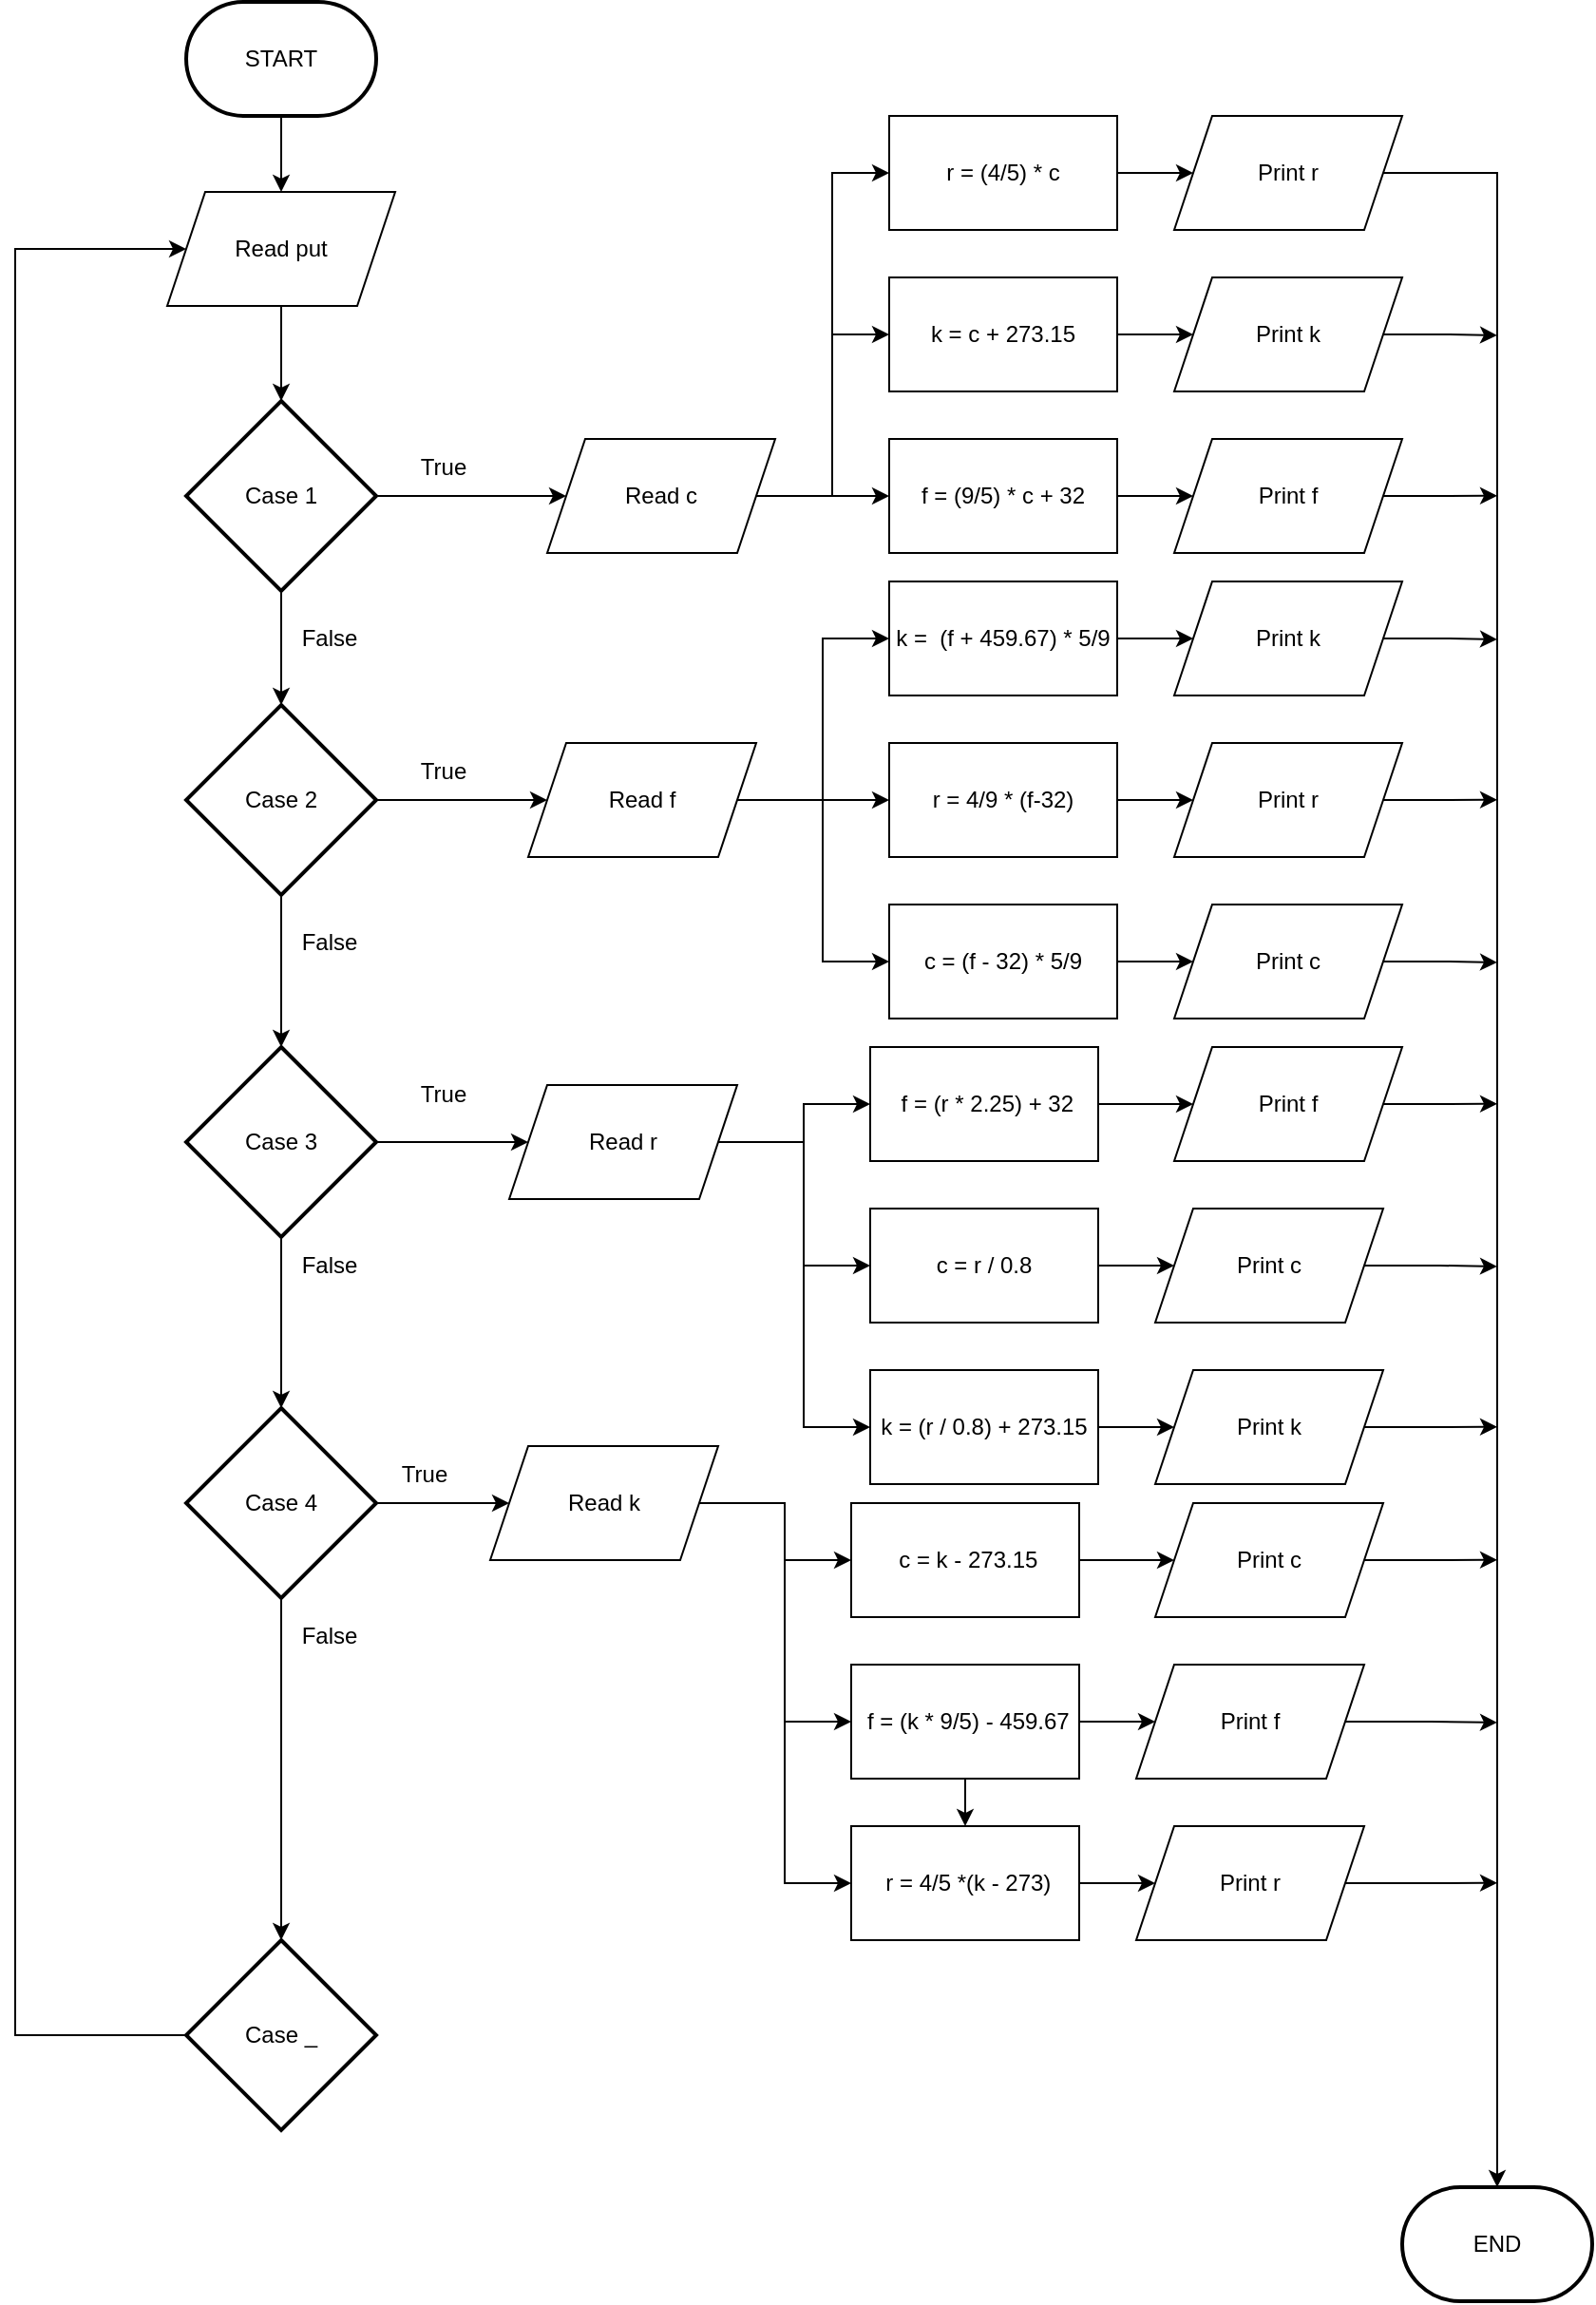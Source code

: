 <mxfile version="24.8.0">
  <diagram name="Page-1" id="KETunvzwIfT7Efz8NksR">
    <mxGraphModel dx="1500" dy="1896" grid="1" gridSize="10" guides="1" tooltips="1" connect="1" arrows="1" fold="1" page="1" pageScale="1" pageWidth="850" pageHeight="1100" math="0" shadow="0">
      <root>
        <mxCell id="0" />
        <mxCell id="1" parent="0" />
        <mxCell id="bxwaDfBkpvu-U7tmfd5J-23" value="" style="edgeStyle=orthogonalEdgeStyle;rounded=0;orthogonalLoop=1;jettySize=auto;html=1;" edge="1" parent="1" source="bxwaDfBkpvu-U7tmfd5J-1" target="bxwaDfBkpvu-U7tmfd5J-22">
          <mxGeometry relative="1" as="geometry" />
        </mxCell>
        <mxCell id="bxwaDfBkpvu-U7tmfd5J-1" value="START" style="strokeWidth=2;html=1;shape=mxgraph.flowchart.terminator;whiteSpace=wrap;" vertex="1" parent="1">
          <mxGeometry x="160" y="-70" width="100" height="60" as="geometry" />
        </mxCell>
        <mxCell id="bxwaDfBkpvu-U7tmfd5J-30" style="edgeStyle=orthogonalEdgeStyle;rounded=0;orthogonalLoop=1;jettySize=auto;html=1;exitX=1;exitY=0.5;exitDx=0;exitDy=0;entryX=0;entryY=0.5;entryDx=0;entryDy=0;" edge="1" parent="1" source="bxwaDfBkpvu-U7tmfd5J-5" target="bxwaDfBkpvu-U7tmfd5J-8">
          <mxGeometry relative="1" as="geometry" />
        </mxCell>
        <mxCell id="bxwaDfBkpvu-U7tmfd5J-32" style="edgeStyle=orthogonalEdgeStyle;rounded=0;orthogonalLoop=1;jettySize=auto;html=1;exitX=1;exitY=0.5;exitDx=0;exitDy=0;entryX=0;entryY=0.5;entryDx=0;entryDy=0;" edge="1" parent="1" source="bxwaDfBkpvu-U7tmfd5J-5" target="bxwaDfBkpvu-U7tmfd5J-9">
          <mxGeometry relative="1" as="geometry" />
        </mxCell>
        <mxCell id="bxwaDfBkpvu-U7tmfd5J-33" value="" style="edgeStyle=orthogonalEdgeStyle;rounded=0;orthogonalLoop=1;jettySize=auto;html=1;entryX=0;entryY=0.5;entryDx=0;entryDy=0;" edge="1" parent="1" source="bxwaDfBkpvu-U7tmfd5J-5" target="bxwaDfBkpvu-U7tmfd5J-6">
          <mxGeometry relative="1" as="geometry" />
        </mxCell>
        <mxCell id="bxwaDfBkpvu-U7tmfd5J-5" value="Read c" style="shape=parallelogram;perimeter=parallelogramPerimeter;whiteSpace=wrap;html=1;fixedSize=1;" vertex="1" parent="1">
          <mxGeometry x="350" y="160" width="120" height="60" as="geometry" />
        </mxCell>
        <mxCell id="bxwaDfBkpvu-U7tmfd5J-13" value="" style="edgeStyle=orthogonalEdgeStyle;rounded=0;orthogonalLoop=1;jettySize=auto;html=1;" edge="1" parent="1" source="bxwaDfBkpvu-U7tmfd5J-6" target="bxwaDfBkpvu-U7tmfd5J-12">
          <mxGeometry relative="1" as="geometry" />
        </mxCell>
        <mxCell id="bxwaDfBkpvu-U7tmfd5J-6" value="k = c + 273.15" style="rounded=0;whiteSpace=wrap;html=1;" vertex="1" parent="1">
          <mxGeometry x="530" y="75" width="120" height="60" as="geometry" />
        </mxCell>
        <mxCell id="bxwaDfBkpvu-U7tmfd5J-16" value="" style="edgeStyle=orthogonalEdgeStyle;rounded=0;orthogonalLoop=1;jettySize=auto;html=1;" edge="1" parent="1" source="bxwaDfBkpvu-U7tmfd5J-8" target="bxwaDfBkpvu-U7tmfd5J-15">
          <mxGeometry relative="1" as="geometry" />
        </mxCell>
        <mxCell id="bxwaDfBkpvu-U7tmfd5J-8" value="r = (4/5) * c" style="rounded=0;whiteSpace=wrap;html=1;" vertex="1" parent="1">
          <mxGeometry x="530" y="-10" width="120" height="60" as="geometry" />
        </mxCell>
        <mxCell id="bxwaDfBkpvu-U7tmfd5J-17" value="" style="edgeStyle=orthogonalEdgeStyle;rounded=0;orthogonalLoop=1;jettySize=auto;html=1;" edge="1" parent="1" source="bxwaDfBkpvu-U7tmfd5J-9" target="bxwaDfBkpvu-U7tmfd5J-14">
          <mxGeometry relative="1" as="geometry" />
        </mxCell>
        <mxCell id="bxwaDfBkpvu-U7tmfd5J-9" value="f = (9/5) * c + 32" style="rounded=0;whiteSpace=wrap;html=1;" vertex="1" parent="1">
          <mxGeometry x="530" y="160" width="120" height="60" as="geometry" />
        </mxCell>
        <mxCell id="bxwaDfBkpvu-U7tmfd5J-99" style="edgeStyle=orthogonalEdgeStyle;rounded=0;orthogonalLoop=1;jettySize=auto;html=1;exitX=1;exitY=0.5;exitDx=0;exitDy=0;" edge="1" parent="1" source="bxwaDfBkpvu-U7tmfd5J-12">
          <mxGeometry relative="1" as="geometry">
            <mxPoint x="850" y="105.444" as="targetPoint" />
          </mxGeometry>
        </mxCell>
        <mxCell id="bxwaDfBkpvu-U7tmfd5J-12" value="Print k" style="shape=parallelogram;perimeter=parallelogramPerimeter;whiteSpace=wrap;html=1;fixedSize=1;" vertex="1" parent="1">
          <mxGeometry x="680" y="75" width="120" height="60" as="geometry" />
        </mxCell>
        <mxCell id="bxwaDfBkpvu-U7tmfd5J-100" style="edgeStyle=orthogonalEdgeStyle;rounded=0;orthogonalLoop=1;jettySize=auto;html=1;exitX=1;exitY=0.5;exitDx=0;exitDy=0;" edge="1" parent="1" source="bxwaDfBkpvu-U7tmfd5J-14">
          <mxGeometry relative="1" as="geometry">
            <mxPoint x="850" y="189.889" as="targetPoint" />
          </mxGeometry>
        </mxCell>
        <mxCell id="bxwaDfBkpvu-U7tmfd5J-14" value="Print f" style="shape=parallelogram;perimeter=parallelogramPerimeter;whiteSpace=wrap;html=1;fixedSize=1;" vertex="1" parent="1">
          <mxGeometry x="680" y="160" width="120" height="60" as="geometry" />
        </mxCell>
        <mxCell id="bxwaDfBkpvu-U7tmfd5J-15" value="Print r" style="shape=parallelogram;perimeter=parallelogramPerimeter;whiteSpace=wrap;html=1;fixedSize=1;" vertex="1" parent="1">
          <mxGeometry x="680" y="-10" width="120" height="60" as="geometry" />
        </mxCell>
        <mxCell id="bxwaDfBkpvu-U7tmfd5J-25" value="" style="edgeStyle=orthogonalEdgeStyle;rounded=0;orthogonalLoop=1;jettySize=auto;html=1;" edge="1" parent="1" source="bxwaDfBkpvu-U7tmfd5J-22">
          <mxGeometry relative="1" as="geometry">
            <mxPoint x="210" y="140" as="targetPoint" />
          </mxGeometry>
        </mxCell>
        <mxCell id="bxwaDfBkpvu-U7tmfd5J-22" value="Read put" style="shape=parallelogram;perimeter=parallelogramPerimeter;whiteSpace=wrap;html=1;fixedSize=1;" vertex="1" parent="1">
          <mxGeometry x="150" y="30" width="120" height="60" as="geometry" />
        </mxCell>
        <mxCell id="bxwaDfBkpvu-U7tmfd5J-27" style="edgeStyle=orthogonalEdgeStyle;rounded=0;orthogonalLoop=1;jettySize=auto;html=1;exitX=1;exitY=0.5;exitDx=0;exitDy=0;exitPerimeter=0;" edge="1" parent="1" source="bxwaDfBkpvu-U7tmfd5J-26" target="bxwaDfBkpvu-U7tmfd5J-5">
          <mxGeometry relative="1" as="geometry" />
        </mxCell>
        <mxCell id="bxwaDfBkpvu-U7tmfd5J-34" value="" style="edgeStyle=orthogonalEdgeStyle;rounded=0;orthogonalLoop=1;jettySize=auto;html=1;" edge="1" parent="1" source="bxwaDfBkpvu-U7tmfd5J-26" target="bxwaDfBkpvu-U7tmfd5J-29">
          <mxGeometry relative="1" as="geometry" />
        </mxCell>
        <mxCell id="bxwaDfBkpvu-U7tmfd5J-26" value="Case 1" style="strokeWidth=2;html=1;shape=mxgraph.flowchart.decision;whiteSpace=wrap;" vertex="1" parent="1">
          <mxGeometry x="160" y="140" width="100" height="100" as="geometry" />
        </mxCell>
        <mxCell id="bxwaDfBkpvu-U7tmfd5J-28" value="True" style="text;html=1;align=center;verticalAlign=middle;resizable=0;points=[];autosize=1;strokeColor=none;fillColor=none;" vertex="1" parent="1">
          <mxGeometry x="270" y="160" width="50" height="30" as="geometry" />
        </mxCell>
        <mxCell id="bxwaDfBkpvu-U7tmfd5J-49" value="" style="edgeStyle=orthogonalEdgeStyle;rounded=0;orthogonalLoop=1;jettySize=auto;html=1;" edge="1" parent="1" source="bxwaDfBkpvu-U7tmfd5J-29" target="bxwaDfBkpvu-U7tmfd5J-39">
          <mxGeometry relative="1" as="geometry" />
        </mxCell>
        <mxCell id="bxwaDfBkpvu-U7tmfd5J-51" value="" style="edgeStyle=orthogonalEdgeStyle;rounded=0;orthogonalLoop=1;jettySize=auto;html=1;" edge="1" parent="1" source="bxwaDfBkpvu-U7tmfd5J-29" target="bxwaDfBkpvu-U7tmfd5J-50">
          <mxGeometry relative="1" as="geometry" />
        </mxCell>
        <mxCell id="bxwaDfBkpvu-U7tmfd5J-29" value="Case 2" style="strokeWidth=2;html=1;shape=mxgraph.flowchart.decision;whiteSpace=wrap;" vertex="1" parent="1">
          <mxGeometry x="160" y="300" width="100" height="100" as="geometry" />
        </mxCell>
        <mxCell id="bxwaDfBkpvu-U7tmfd5J-35" value="False" style="text;html=1;align=center;verticalAlign=middle;resizable=0;points=[];autosize=1;strokeColor=none;fillColor=none;" vertex="1" parent="1">
          <mxGeometry x="210" y="250" width="50" height="30" as="geometry" />
        </mxCell>
        <mxCell id="bxwaDfBkpvu-U7tmfd5J-36" style="edgeStyle=orthogonalEdgeStyle;rounded=0;orthogonalLoop=1;jettySize=auto;html=1;exitX=1;exitY=0.5;exitDx=0;exitDy=0;entryX=0;entryY=0.5;entryDx=0;entryDy=0;" edge="1" parent="1" source="bxwaDfBkpvu-U7tmfd5J-39" target="bxwaDfBkpvu-U7tmfd5J-43">
          <mxGeometry relative="1" as="geometry" />
        </mxCell>
        <mxCell id="bxwaDfBkpvu-U7tmfd5J-37" style="edgeStyle=orthogonalEdgeStyle;rounded=0;orthogonalLoop=1;jettySize=auto;html=1;exitX=1;exitY=0.5;exitDx=0;exitDy=0;entryX=0;entryY=0.5;entryDx=0;entryDy=0;" edge="1" parent="1" source="bxwaDfBkpvu-U7tmfd5J-39" target="bxwaDfBkpvu-U7tmfd5J-45">
          <mxGeometry relative="1" as="geometry" />
        </mxCell>
        <mxCell id="bxwaDfBkpvu-U7tmfd5J-38" value="" style="edgeStyle=orthogonalEdgeStyle;rounded=0;orthogonalLoop=1;jettySize=auto;html=1;entryX=0;entryY=0.5;entryDx=0;entryDy=0;" edge="1" parent="1" source="bxwaDfBkpvu-U7tmfd5J-39" target="bxwaDfBkpvu-U7tmfd5J-41">
          <mxGeometry relative="1" as="geometry" />
        </mxCell>
        <mxCell id="bxwaDfBkpvu-U7tmfd5J-39" value="Read f" style="shape=parallelogram;perimeter=parallelogramPerimeter;whiteSpace=wrap;html=1;fixedSize=1;" vertex="1" parent="1">
          <mxGeometry x="340" y="320" width="120" height="60" as="geometry" />
        </mxCell>
        <mxCell id="bxwaDfBkpvu-U7tmfd5J-40" value="" style="edgeStyle=orthogonalEdgeStyle;rounded=0;orthogonalLoop=1;jettySize=auto;html=1;" edge="1" parent="1" source="bxwaDfBkpvu-U7tmfd5J-41" target="bxwaDfBkpvu-U7tmfd5J-46">
          <mxGeometry relative="1" as="geometry" />
        </mxCell>
        <mxCell id="bxwaDfBkpvu-U7tmfd5J-41" value="r = 4/9 * (f-32)" style="rounded=0;whiteSpace=wrap;html=1;" vertex="1" parent="1">
          <mxGeometry x="530" y="320" width="120" height="60" as="geometry" />
        </mxCell>
        <mxCell id="bxwaDfBkpvu-U7tmfd5J-42" value="" style="edgeStyle=orthogonalEdgeStyle;rounded=0;orthogonalLoop=1;jettySize=auto;html=1;" edge="1" parent="1" source="bxwaDfBkpvu-U7tmfd5J-43" target="bxwaDfBkpvu-U7tmfd5J-48">
          <mxGeometry relative="1" as="geometry" />
        </mxCell>
        <mxCell id="bxwaDfBkpvu-U7tmfd5J-43" value="k =&amp;nbsp; (f + 459.67) * 5/9" style="rounded=0;whiteSpace=wrap;html=1;" vertex="1" parent="1">
          <mxGeometry x="530" y="235" width="120" height="60" as="geometry" />
        </mxCell>
        <mxCell id="bxwaDfBkpvu-U7tmfd5J-44" value="" style="edgeStyle=orthogonalEdgeStyle;rounded=0;orthogonalLoop=1;jettySize=auto;html=1;" edge="1" parent="1" source="bxwaDfBkpvu-U7tmfd5J-45" target="bxwaDfBkpvu-U7tmfd5J-47">
          <mxGeometry relative="1" as="geometry" />
        </mxCell>
        <mxCell id="bxwaDfBkpvu-U7tmfd5J-45" value="c = (f - 32) * 5/9" style="rounded=0;whiteSpace=wrap;html=1;" vertex="1" parent="1">
          <mxGeometry x="530" y="405" width="120" height="60" as="geometry" />
        </mxCell>
        <mxCell id="bxwaDfBkpvu-U7tmfd5J-104" style="edgeStyle=orthogonalEdgeStyle;rounded=0;orthogonalLoop=1;jettySize=auto;html=1;exitX=1;exitY=0.5;exitDx=0;exitDy=0;" edge="1" parent="1" source="bxwaDfBkpvu-U7tmfd5J-46">
          <mxGeometry relative="1" as="geometry">
            <mxPoint x="850" y="349.889" as="targetPoint" />
          </mxGeometry>
        </mxCell>
        <mxCell id="bxwaDfBkpvu-U7tmfd5J-46" value="Print r" style="shape=parallelogram;perimeter=parallelogramPerimeter;whiteSpace=wrap;html=1;fixedSize=1;" vertex="1" parent="1">
          <mxGeometry x="680" y="320" width="120" height="60" as="geometry" />
        </mxCell>
        <mxCell id="bxwaDfBkpvu-U7tmfd5J-105" style="edgeStyle=orthogonalEdgeStyle;rounded=0;orthogonalLoop=1;jettySize=auto;html=1;exitX=1;exitY=0.5;exitDx=0;exitDy=0;" edge="1" parent="1" source="bxwaDfBkpvu-U7tmfd5J-47">
          <mxGeometry relative="1" as="geometry">
            <mxPoint x="850" y="435.444" as="targetPoint" />
          </mxGeometry>
        </mxCell>
        <mxCell id="bxwaDfBkpvu-U7tmfd5J-47" value="Print c" style="shape=parallelogram;perimeter=parallelogramPerimeter;whiteSpace=wrap;html=1;fixedSize=1;" vertex="1" parent="1">
          <mxGeometry x="680" y="405" width="120" height="60" as="geometry" />
        </mxCell>
        <mxCell id="bxwaDfBkpvu-U7tmfd5J-103" style="edgeStyle=orthogonalEdgeStyle;rounded=0;orthogonalLoop=1;jettySize=auto;html=1;exitX=1;exitY=0.5;exitDx=0;exitDy=0;" edge="1" parent="1" source="bxwaDfBkpvu-U7tmfd5J-48">
          <mxGeometry relative="1" as="geometry">
            <mxPoint x="850" y="265.444" as="targetPoint" />
          </mxGeometry>
        </mxCell>
        <mxCell id="bxwaDfBkpvu-U7tmfd5J-48" value="Print k" style="shape=parallelogram;perimeter=parallelogramPerimeter;whiteSpace=wrap;html=1;fixedSize=1;" vertex="1" parent="1">
          <mxGeometry x="680" y="235" width="120" height="60" as="geometry" />
        </mxCell>
        <mxCell id="bxwaDfBkpvu-U7tmfd5J-79" value="" style="edgeStyle=orthogonalEdgeStyle;rounded=0;orthogonalLoop=1;jettySize=auto;html=1;" edge="1" parent="1" source="bxwaDfBkpvu-U7tmfd5J-50" target="bxwaDfBkpvu-U7tmfd5J-69">
          <mxGeometry relative="1" as="geometry" />
        </mxCell>
        <mxCell id="bxwaDfBkpvu-U7tmfd5J-50" value="Case 3" style="strokeWidth=2;html=1;shape=mxgraph.flowchart.decision;whiteSpace=wrap;" vertex="1" parent="1">
          <mxGeometry x="160" y="480" width="100" height="100" as="geometry" />
        </mxCell>
        <mxCell id="bxwaDfBkpvu-U7tmfd5J-66" style="edgeStyle=orthogonalEdgeStyle;rounded=0;orthogonalLoop=1;jettySize=auto;html=1;exitX=1;exitY=0.5;exitDx=0;exitDy=0;entryX=0;entryY=0.5;entryDx=0;entryDy=0;" edge="1" parent="1" source="bxwaDfBkpvu-U7tmfd5J-69" target="bxwaDfBkpvu-U7tmfd5J-73">
          <mxGeometry relative="1" as="geometry" />
        </mxCell>
        <mxCell id="bxwaDfBkpvu-U7tmfd5J-67" style="edgeStyle=orthogonalEdgeStyle;rounded=0;orthogonalLoop=1;jettySize=auto;html=1;exitX=1;exitY=0.5;exitDx=0;exitDy=0;entryX=0;entryY=0.5;entryDx=0;entryDy=0;" edge="1" parent="1" source="bxwaDfBkpvu-U7tmfd5J-69" target="bxwaDfBkpvu-U7tmfd5J-75">
          <mxGeometry relative="1" as="geometry" />
        </mxCell>
        <mxCell id="bxwaDfBkpvu-U7tmfd5J-68" value="" style="edgeStyle=orthogonalEdgeStyle;rounded=0;orthogonalLoop=1;jettySize=auto;html=1;entryX=0;entryY=0.5;entryDx=0;entryDy=0;" edge="1" parent="1" source="bxwaDfBkpvu-U7tmfd5J-69" target="bxwaDfBkpvu-U7tmfd5J-71">
          <mxGeometry relative="1" as="geometry" />
        </mxCell>
        <mxCell id="bxwaDfBkpvu-U7tmfd5J-69" value="Read r" style="shape=parallelogram;perimeter=parallelogramPerimeter;whiteSpace=wrap;html=1;fixedSize=1;" vertex="1" parent="1">
          <mxGeometry x="330" y="500" width="120" height="60" as="geometry" />
        </mxCell>
        <mxCell id="bxwaDfBkpvu-U7tmfd5J-70" value="" style="edgeStyle=orthogonalEdgeStyle;rounded=0;orthogonalLoop=1;jettySize=auto;html=1;" edge="1" parent="1" source="bxwaDfBkpvu-U7tmfd5J-71" target="bxwaDfBkpvu-U7tmfd5J-76">
          <mxGeometry relative="1" as="geometry" />
        </mxCell>
        <mxCell id="bxwaDfBkpvu-U7tmfd5J-71" value="c = r / 0.8" style="rounded=0;whiteSpace=wrap;html=1;" vertex="1" parent="1">
          <mxGeometry x="520" y="565" width="120" height="60" as="geometry" />
        </mxCell>
        <mxCell id="bxwaDfBkpvu-U7tmfd5J-72" value="" style="edgeStyle=orthogonalEdgeStyle;rounded=0;orthogonalLoop=1;jettySize=auto;html=1;" edge="1" parent="1" source="bxwaDfBkpvu-U7tmfd5J-73" target="bxwaDfBkpvu-U7tmfd5J-78">
          <mxGeometry relative="1" as="geometry" />
        </mxCell>
        <mxCell id="bxwaDfBkpvu-U7tmfd5J-73" value="&amp;nbsp;f = (r * 2.25) + 32" style="rounded=0;whiteSpace=wrap;html=1;" vertex="1" parent="1">
          <mxGeometry x="520" y="480" width="120" height="60" as="geometry" />
        </mxCell>
        <mxCell id="bxwaDfBkpvu-U7tmfd5J-74" value="" style="edgeStyle=orthogonalEdgeStyle;rounded=0;orthogonalLoop=1;jettySize=auto;html=1;" edge="1" parent="1" source="bxwaDfBkpvu-U7tmfd5J-75" target="bxwaDfBkpvu-U7tmfd5J-77">
          <mxGeometry relative="1" as="geometry" />
        </mxCell>
        <mxCell id="bxwaDfBkpvu-U7tmfd5J-75" value="k = (r / 0.8) + 273.15" style="rounded=0;whiteSpace=wrap;html=1;" vertex="1" parent="1">
          <mxGeometry x="520" y="650" width="120" height="60" as="geometry" />
        </mxCell>
        <mxCell id="bxwaDfBkpvu-U7tmfd5J-116" style="edgeStyle=orthogonalEdgeStyle;rounded=0;orthogonalLoop=1;jettySize=auto;html=1;exitX=1;exitY=0.5;exitDx=0;exitDy=0;" edge="1" parent="1" source="bxwaDfBkpvu-U7tmfd5J-76">
          <mxGeometry relative="1" as="geometry">
            <mxPoint x="850" y="595.444" as="targetPoint" />
          </mxGeometry>
        </mxCell>
        <mxCell id="bxwaDfBkpvu-U7tmfd5J-76" value="Print c" style="shape=parallelogram;perimeter=parallelogramPerimeter;whiteSpace=wrap;html=1;fixedSize=1;" vertex="1" parent="1">
          <mxGeometry x="670" y="565" width="120" height="60" as="geometry" />
        </mxCell>
        <mxCell id="bxwaDfBkpvu-U7tmfd5J-117" style="edgeStyle=orthogonalEdgeStyle;rounded=0;orthogonalLoop=1;jettySize=auto;html=1;exitX=1;exitY=0.5;exitDx=0;exitDy=0;" edge="1" parent="1" source="bxwaDfBkpvu-U7tmfd5J-77">
          <mxGeometry relative="1" as="geometry">
            <mxPoint x="850" y="679.889" as="targetPoint" />
          </mxGeometry>
        </mxCell>
        <mxCell id="bxwaDfBkpvu-U7tmfd5J-77" value="Print k" style="shape=parallelogram;perimeter=parallelogramPerimeter;whiteSpace=wrap;html=1;fixedSize=1;" vertex="1" parent="1">
          <mxGeometry x="670" y="650" width="120" height="60" as="geometry" />
        </mxCell>
        <mxCell id="bxwaDfBkpvu-U7tmfd5J-115" style="edgeStyle=orthogonalEdgeStyle;rounded=0;orthogonalLoop=1;jettySize=auto;html=1;exitX=1;exitY=0.5;exitDx=0;exitDy=0;" edge="1" parent="1" source="bxwaDfBkpvu-U7tmfd5J-78">
          <mxGeometry relative="1" as="geometry">
            <mxPoint x="850" y="509.889" as="targetPoint" />
          </mxGeometry>
        </mxCell>
        <mxCell id="bxwaDfBkpvu-U7tmfd5J-78" value="Print f" style="shape=parallelogram;perimeter=parallelogramPerimeter;whiteSpace=wrap;html=1;fixedSize=1;" vertex="1" parent="1">
          <mxGeometry x="680" y="480" width="120" height="60" as="geometry" />
        </mxCell>
        <mxCell id="bxwaDfBkpvu-U7tmfd5J-95" value="" style="edgeStyle=orthogonalEdgeStyle;rounded=0;orthogonalLoop=1;jettySize=auto;html=1;" edge="1" parent="1" source="bxwaDfBkpvu-U7tmfd5J-80" target="bxwaDfBkpvu-U7tmfd5J-85">
          <mxGeometry relative="1" as="geometry" />
        </mxCell>
        <mxCell id="bxwaDfBkpvu-U7tmfd5J-113" style="edgeStyle=orthogonalEdgeStyle;rounded=0;orthogonalLoop=1;jettySize=auto;html=1;exitX=0.5;exitY=1;exitDx=0;exitDy=0;exitPerimeter=0;" edge="1" parent="1" source="bxwaDfBkpvu-U7tmfd5J-80" target="bxwaDfBkpvu-U7tmfd5J-110">
          <mxGeometry relative="1" as="geometry" />
        </mxCell>
        <mxCell id="bxwaDfBkpvu-U7tmfd5J-80" value="Case 4" style="strokeWidth=2;html=1;shape=mxgraph.flowchart.decision;whiteSpace=wrap;" vertex="1" parent="1">
          <mxGeometry x="160" y="670" width="100" height="100" as="geometry" />
        </mxCell>
        <mxCell id="bxwaDfBkpvu-U7tmfd5J-81" style="edgeStyle=orthogonalEdgeStyle;rounded=0;orthogonalLoop=1;jettySize=auto;html=1;exitX=0.5;exitY=1;exitDx=0;exitDy=0;exitPerimeter=0;entryX=0.5;entryY=0;entryDx=0;entryDy=0;entryPerimeter=0;" edge="1" parent="1" source="bxwaDfBkpvu-U7tmfd5J-50" target="bxwaDfBkpvu-U7tmfd5J-80">
          <mxGeometry relative="1" as="geometry" />
        </mxCell>
        <mxCell id="bxwaDfBkpvu-U7tmfd5J-82" style="edgeStyle=orthogonalEdgeStyle;rounded=0;orthogonalLoop=1;jettySize=auto;html=1;exitX=1;exitY=0.5;exitDx=0;exitDy=0;entryX=0;entryY=0.5;entryDx=0;entryDy=0;" edge="1" parent="1" source="bxwaDfBkpvu-U7tmfd5J-85" target="bxwaDfBkpvu-U7tmfd5J-89">
          <mxGeometry relative="1" as="geometry" />
        </mxCell>
        <mxCell id="bxwaDfBkpvu-U7tmfd5J-83" style="edgeStyle=orthogonalEdgeStyle;rounded=0;orthogonalLoop=1;jettySize=auto;html=1;exitX=1;exitY=0.5;exitDx=0;exitDy=0;entryX=0;entryY=0.5;entryDx=0;entryDy=0;" edge="1" parent="1" source="bxwaDfBkpvu-U7tmfd5J-85" target="bxwaDfBkpvu-U7tmfd5J-91">
          <mxGeometry relative="1" as="geometry" />
        </mxCell>
        <mxCell id="bxwaDfBkpvu-U7tmfd5J-84" value="" style="edgeStyle=orthogonalEdgeStyle;rounded=0;orthogonalLoop=1;jettySize=auto;html=1;entryX=0;entryY=0.5;entryDx=0;entryDy=0;" edge="1" parent="1" source="bxwaDfBkpvu-U7tmfd5J-85" target="bxwaDfBkpvu-U7tmfd5J-87">
          <mxGeometry relative="1" as="geometry" />
        </mxCell>
        <mxCell id="bxwaDfBkpvu-U7tmfd5J-85" value="Read k" style="shape=parallelogram;perimeter=parallelogramPerimeter;whiteSpace=wrap;html=1;fixedSize=1;" vertex="1" parent="1">
          <mxGeometry x="320" y="690" width="120" height="60" as="geometry" />
        </mxCell>
        <mxCell id="bxwaDfBkpvu-U7tmfd5J-86" value="" style="edgeStyle=orthogonalEdgeStyle;rounded=0;orthogonalLoop=1;jettySize=auto;html=1;" edge="1" parent="1" source="bxwaDfBkpvu-U7tmfd5J-87" target="bxwaDfBkpvu-U7tmfd5J-92">
          <mxGeometry relative="1" as="geometry" />
        </mxCell>
        <mxCell id="bxwaDfBkpvu-U7tmfd5J-96" value="" style="edgeStyle=orthogonalEdgeStyle;rounded=0;orthogonalLoop=1;jettySize=auto;html=1;" edge="1" parent="1" source="bxwaDfBkpvu-U7tmfd5J-87" target="bxwaDfBkpvu-U7tmfd5J-91">
          <mxGeometry relative="1" as="geometry" />
        </mxCell>
        <mxCell id="bxwaDfBkpvu-U7tmfd5J-87" value="&amp;nbsp;f = (k * 9/5) - 459.67" style="rounded=0;whiteSpace=wrap;html=1;" vertex="1" parent="1">
          <mxGeometry x="510" y="805" width="120" height="60" as="geometry" />
        </mxCell>
        <mxCell id="bxwaDfBkpvu-U7tmfd5J-88" value="" style="edgeStyle=orthogonalEdgeStyle;rounded=0;orthogonalLoop=1;jettySize=auto;html=1;" edge="1" parent="1" source="bxwaDfBkpvu-U7tmfd5J-89" target="bxwaDfBkpvu-U7tmfd5J-94">
          <mxGeometry relative="1" as="geometry" />
        </mxCell>
        <mxCell id="bxwaDfBkpvu-U7tmfd5J-89" value="&amp;nbsp;c = k - 273.15" style="rounded=0;whiteSpace=wrap;html=1;" vertex="1" parent="1">
          <mxGeometry x="510" y="720" width="120" height="60" as="geometry" />
        </mxCell>
        <mxCell id="bxwaDfBkpvu-U7tmfd5J-90" value="" style="edgeStyle=orthogonalEdgeStyle;rounded=0;orthogonalLoop=1;jettySize=auto;html=1;" edge="1" parent="1" source="bxwaDfBkpvu-U7tmfd5J-91" target="bxwaDfBkpvu-U7tmfd5J-93">
          <mxGeometry relative="1" as="geometry" />
        </mxCell>
        <mxCell id="bxwaDfBkpvu-U7tmfd5J-91" value="&amp;nbsp;r = 4/5 *(k - 273)" style="rounded=0;whiteSpace=wrap;html=1;" vertex="1" parent="1">
          <mxGeometry x="510" y="890" width="120" height="60" as="geometry" />
        </mxCell>
        <mxCell id="bxwaDfBkpvu-U7tmfd5J-119" style="edgeStyle=orthogonalEdgeStyle;rounded=0;orthogonalLoop=1;jettySize=auto;html=1;exitX=1;exitY=0.5;exitDx=0;exitDy=0;" edge="1" parent="1" source="bxwaDfBkpvu-U7tmfd5J-92">
          <mxGeometry relative="1" as="geometry">
            <mxPoint x="850" y="835.444" as="targetPoint" />
          </mxGeometry>
        </mxCell>
        <mxCell id="bxwaDfBkpvu-U7tmfd5J-92" value="Print f" style="shape=parallelogram;perimeter=parallelogramPerimeter;whiteSpace=wrap;html=1;fixedSize=1;" vertex="1" parent="1">
          <mxGeometry x="660" y="805" width="120" height="60" as="geometry" />
        </mxCell>
        <mxCell id="bxwaDfBkpvu-U7tmfd5J-120" style="edgeStyle=orthogonalEdgeStyle;rounded=0;orthogonalLoop=1;jettySize=auto;html=1;exitX=1;exitY=0.5;exitDx=0;exitDy=0;" edge="1" parent="1" source="bxwaDfBkpvu-U7tmfd5J-93">
          <mxGeometry relative="1" as="geometry">
            <mxPoint x="850" y="919.889" as="targetPoint" />
          </mxGeometry>
        </mxCell>
        <mxCell id="bxwaDfBkpvu-U7tmfd5J-93" value="Print r" style="shape=parallelogram;perimeter=parallelogramPerimeter;whiteSpace=wrap;html=1;fixedSize=1;" vertex="1" parent="1">
          <mxGeometry x="660" y="890" width="120" height="60" as="geometry" />
        </mxCell>
        <mxCell id="bxwaDfBkpvu-U7tmfd5J-118" style="edgeStyle=orthogonalEdgeStyle;rounded=0;orthogonalLoop=1;jettySize=auto;html=1;exitX=1;exitY=0.5;exitDx=0;exitDy=0;" edge="1" parent="1" source="bxwaDfBkpvu-U7tmfd5J-94">
          <mxGeometry relative="1" as="geometry">
            <mxPoint x="850" y="749.889" as="targetPoint" />
          </mxGeometry>
        </mxCell>
        <mxCell id="bxwaDfBkpvu-U7tmfd5J-94" value="Print c" style="shape=parallelogram;perimeter=parallelogramPerimeter;whiteSpace=wrap;html=1;fixedSize=1;" vertex="1" parent="1">
          <mxGeometry x="670" y="720" width="120" height="60" as="geometry" />
        </mxCell>
        <mxCell id="bxwaDfBkpvu-U7tmfd5J-97" value="END" style="strokeWidth=2;html=1;shape=mxgraph.flowchart.terminator;whiteSpace=wrap;" vertex="1" parent="1">
          <mxGeometry x="800" y="1080" width="100" height="60" as="geometry" />
        </mxCell>
        <mxCell id="bxwaDfBkpvu-U7tmfd5J-98" style="edgeStyle=orthogonalEdgeStyle;rounded=0;orthogonalLoop=1;jettySize=auto;html=1;exitX=1;exitY=0.5;exitDx=0;exitDy=0;entryX=0.5;entryY=0;entryDx=0;entryDy=0;entryPerimeter=0;" edge="1" parent="1" source="bxwaDfBkpvu-U7tmfd5J-15" target="bxwaDfBkpvu-U7tmfd5J-97">
          <mxGeometry relative="1" as="geometry">
            <Array as="points">
              <mxPoint x="850" y="20" />
            </Array>
          </mxGeometry>
        </mxCell>
        <mxCell id="bxwaDfBkpvu-U7tmfd5J-106" value="True" style="text;html=1;align=center;verticalAlign=middle;resizable=0;points=[];autosize=1;strokeColor=none;fillColor=none;" vertex="1" parent="1">
          <mxGeometry x="270" y="320" width="50" height="30" as="geometry" />
        </mxCell>
        <mxCell id="bxwaDfBkpvu-U7tmfd5J-107" value="False" style="text;html=1;align=center;verticalAlign=middle;resizable=0;points=[];autosize=1;strokeColor=none;fillColor=none;" vertex="1" parent="1">
          <mxGeometry x="210" y="410" width="50" height="30" as="geometry" />
        </mxCell>
        <mxCell id="bxwaDfBkpvu-U7tmfd5J-108" value="True" style="text;html=1;align=center;verticalAlign=middle;resizable=0;points=[];autosize=1;strokeColor=none;fillColor=none;" vertex="1" parent="1">
          <mxGeometry x="270" y="490" width="50" height="30" as="geometry" />
        </mxCell>
        <mxCell id="bxwaDfBkpvu-U7tmfd5J-109" value="False" style="text;html=1;align=center;verticalAlign=middle;resizable=0;points=[];autosize=1;strokeColor=none;fillColor=none;" vertex="1" parent="1">
          <mxGeometry x="210" y="580" width="50" height="30" as="geometry" />
        </mxCell>
        <mxCell id="bxwaDfBkpvu-U7tmfd5J-114" style="edgeStyle=orthogonalEdgeStyle;rounded=0;orthogonalLoop=1;jettySize=auto;html=1;entryX=0;entryY=0.5;entryDx=0;entryDy=0;" edge="1" parent="1" source="bxwaDfBkpvu-U7tmfd5J-110" target="bxwaDfBkpvu-U7tmfd5J-22">
          <mxGeometry relative="1" as="geometry">
            <Array as="points">
              <mxPoint x="70" y="1000" />
              <mxPoint x="70" y="60" />
            </Array>
          </mxGeometry>
        </mxCell>
        <mxCell id="bxwaDfBkpvu-U7tmfd5J-110" value="Case _" style="strokeWidth=2;html=1;shape=mxgraph.flowchart.decision;whiteSpace=wrap;" vertex="1" parent="1">
          <mxGeometry x="160" y="950" width="100" height="100" as="geometry" />
        </mxCell>
        <mxCell id="bxwaDfBkpvu-U7tmfd5J-111" value="True" style="text;html=1;align=center;verticalAlign=middle;resizable=0;points=[];autosize=1;strokeColor=none;fillColor=none;" vertex="1" parent="1">
          <mxGeometry x="260" y="690" width="50" height="30" as="geometry" />
        </mxCell>
        <mxCell id="bxwaDfBkpvu-U7tmfd5J-112" value="False" style="text;html=1;align=center;verticalAlign=middle;resizable=0;points=[];autosize=1;strokeColor=none;fillColor=none;" vertex="1" parent="1">
          <mxGeometry x="210" y="775" width="50" height="30" as="geometry" />
        </mxCell>
      </root>
    </mxGraphModel>
  </diagram>
</mxfile>
